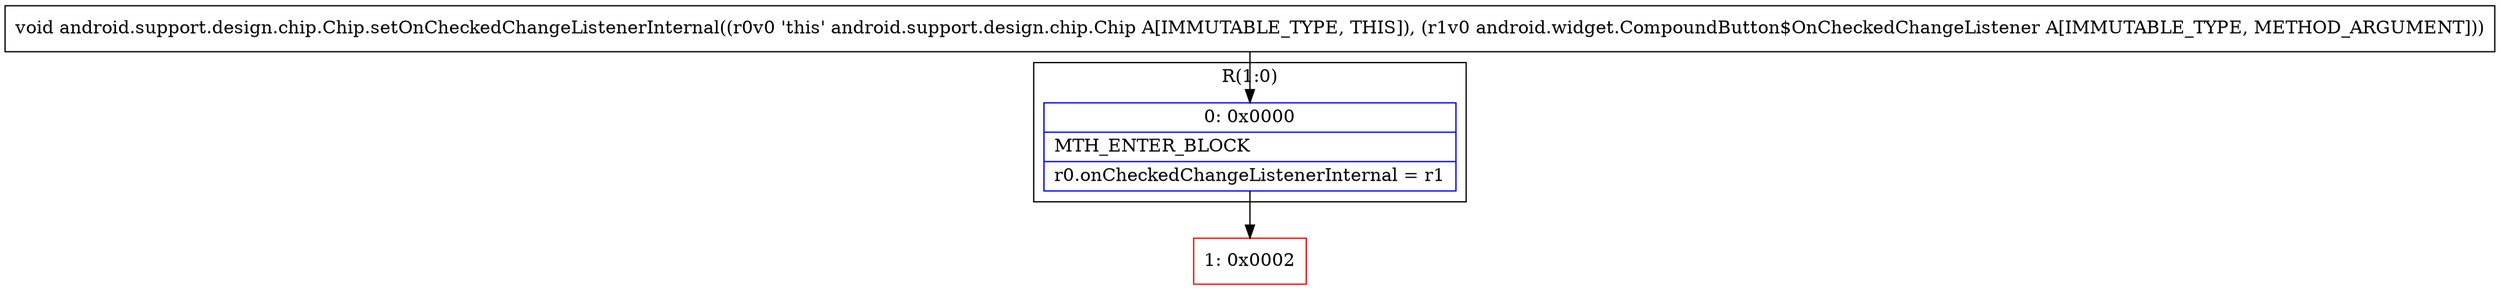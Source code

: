 digraph "CFG forandroid.support.design.chip.Chip.setOnCheckedChangeListenerInternal(Landroid\/widget\/CompoundButton$OnCheckedChangeListener;)V" {
subgraph cluster_Region_191569561 {
label = "R(1:0)";
node [shape=record,color=blue];
Node_0 [shape=record,label="{0\:\ 0x0000|MTH_ENTER_BLOCK\l|r0.onCheckedChangeListenerInternal = r1\l}"];
}
Node_1 [shape=record,color=red,label="{1\:\ 0x0002}"];
MethodNode[shape=record,label="{void android.support.design.chip.Chip.setOnCheckedChangeListenerInternal((r0v0 'this' android.support.design.chip.Chip A[IMMUTABLE_TYPE, THIS]), (r1v0 android.widget.CompoundButton$OnCheckedChangeListener A[IMMUTABLE_TYPE, METHOD_ARGUMENT])) }"];
MethodNode -> Node_0;
Node_0 -> Node_1;
}

